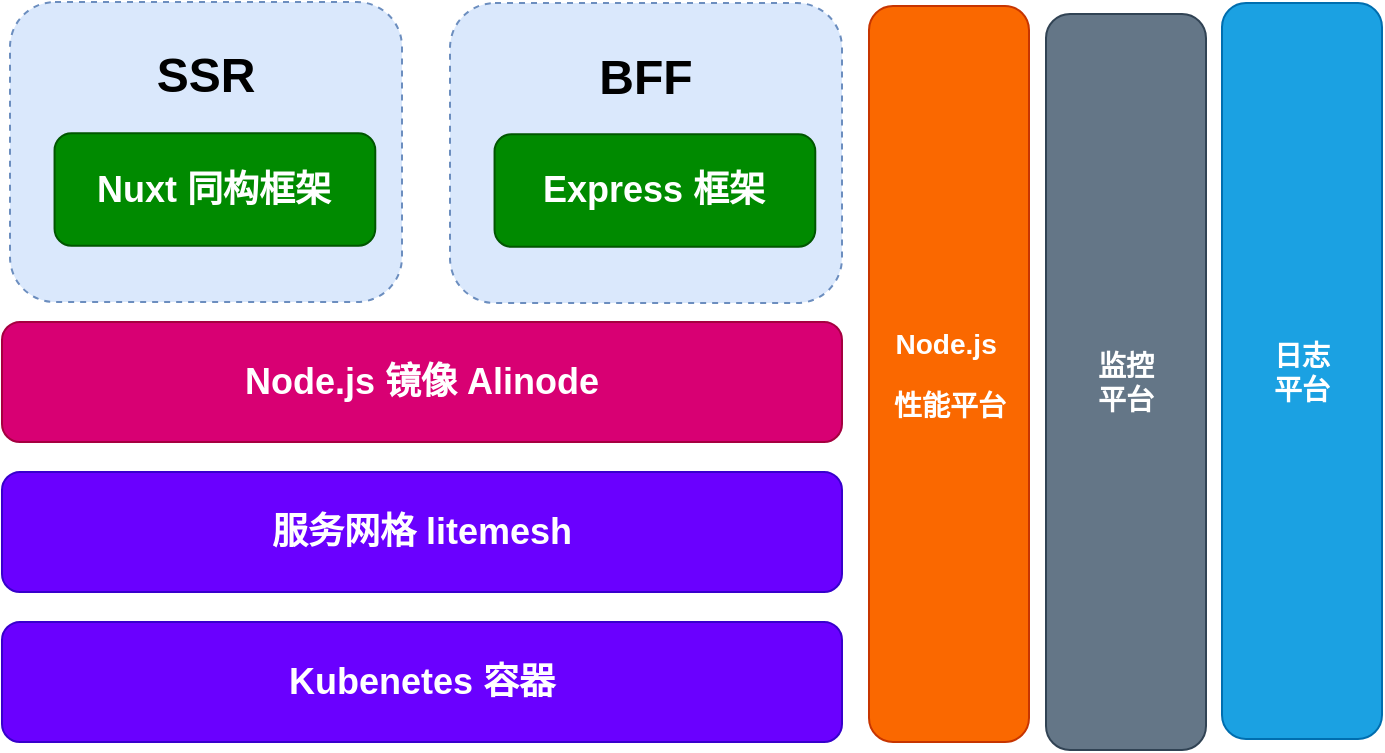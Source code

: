<mxfile version="10.9.0" type="github"><diagram id="OUCoznL8n8EdZLyZkUdb" name="第 1 页"><mxGraphModel dx="758" dy="548" grid="1" gridSize="10" guides="1" tooltips="1" connect="1" arrows="1" fold="1" page="1" pageScale="1" pageWidth="827" pageHeight="1169" math="0" shadow="0"><root><mxCell id="0"/><mxCell id="1" parent="0"/><mxCell id="jFOmpRYieve7oaD9NPmM-1" value="&lt;h2&gt;Kubenetes 容器&lt;/h2&gt;" style="rounded=1;whiteSpace=wrap;html=1;strokeColor=#3700CC;fillColor=#6a00ff;fontColor=#ffffff;" vertex="1" parent="1"><mxGeometry x="90" y="480" width="420" height="60" as="geometry"/></mxCell><mxCell id="jFOmpRYieve7oaD9NPmM-3" value="&lt;h2&gt;Node.js 镜像 Alinode&lt;/h2&gt;" style="rounded=1;whiteSpace=wrap;html=1;strokeColor=#A50040;fillColor=#d80073;fontColor=#ffffff;" vertex="1" parent="1"><mxGeometry x="90" y="330" width="420" height="60" as="geometry"/></mxCell><mxCell id="jFOmpRYieve7oaD9NPmM-4" value="&lt;h2&gt;服务网格 litemesh&lt;/h2&gt;" style="rounded=1;whiteSpace=wrap;html=1;strokeColor=#3700CC;fillColor=#6a00ff;fontColor=#ffffff;" vertex="1" parent="1"><mxGeometry x="90" y="405" width="420" height="60" as="geometry"/></mxCell><mxCell id="jFOmpRYieve7oaD9NPmM-11" value="" style="group" vertex="1" connectable="0" parent="1"><mxGeometry x="94" y="170" width="196" height="150" as="geometry"/></mxCell><mxCell id="jFOmpRYieve7oaD9NPmM-7" value="&lt;h1&gt;SSR&lt;/h1&gt;" style="rounded=1;whiteSpace=wrap;html=1;dashed=1;strokeColor=#6c8ebf;fillColor=#dae8fc;verticalAlign=top;" vertex="1" parent="jFOmpRYieve7oaD9NPmM-11"><mxGeometry width="196.0" height="150" as="geometry"/></mxCell><mxCell id="jFOmpRYieve7oaD9NPmM-5" value="&lt;h2&gt;Nuxt 同构框架&lt;/h2&gt;" style="rounded=1;whiteSpace=wrap;html=1;strokeColor=#005700;fillColor=#008a00;fontColor=#ffffff;" vertex="1" parent="jFOmpRYieve7oaD9NPmM-11"><mxGeometry x="22.273" y="65.625" width="160.364" height="56.25" as="geometry"/></mxCell><mxCell id="jFOmpRYieve7oaD9NPmM-15" value="" style="group" vertex="1" connectable="0" parent="1"><mxGeometry x="314" y="170.5" width="196" height="150" as="geometry"/></mxCell><mxCell id="jFOmpRYieve7oaD9NPmM-16" value="&lt;h1&gt;BFF&lt;/h1&gt;" style="rounded=1;whiteSpace=wrap;html=1;dashed=1;strokeColor=#6c8ebf;fillColor=#dae8fc;verticalAlign=top;" vertex="1" parent="jFOmpRYieve7oaD9NPmM-15"><mxGeometry width="196.0" height="150" as="geometry"/></mxCell><mxCell id="jFOmpRYieve7oaD9NPmM-17" value="&lt;h2&gt;Express 框架&lt;/h2&gt;" style="rounded=1;whiteSpace=wrap;html=1;strokeColor=#005700;fillColor=#008a00;fontColor=#ffffff;" vertex="1" parent="jFOmpRYieve7oaD9NPmM-15"><mxGeometry x="22.273" y="65.625" width="160.364" height="56.25" as="geometry"/></mxCell><mxCell id="jFOmpRYieve7oaD9NPmM-18" value="&lt;h3&gt;Node.js&amp;nbsp;&lt;/h3&gt;&lt;h3&gt;性能平台&lt;/h3&gt;" style="rounded=1;whiteSpace=wrap;html=1;strokeColor=#C73500;fillColor=#fa6800;fontColor=#ffffff;" vertex="1" parent="1"><mxGeometry x="523.5" y="172" width="80" height="368" as="geometry"/></mxCell><mxCell id="jFOmpRYieve7oaD9NPmM-21" value="&lt;h3&gt;监控&lt;br&gt;平台&lt;/h3&gt;" style="rounded=1;whiteSpace=wrap;html=1;strokeColor=#314354;fillColor=#647687;fontColor=#ffffff;" vertex="1" parent="1"><mxGeometry x="612" y="176" width="80" height="368" as="geometry"/></mxCell><mxCell id="jFOmpRYieve7oaD9NPmM-22" value="&lt;h3&gt;日志&lt;br&gt;平台&lt;/h3&gt;" style="rounded=1;whiteSpace=wrap;html=1;strokeColor=#006EAF;fillColor=#1ba1e2;fontColor=#ffffff;" vertex="1" parent="1"><mxGeometry x="700" y="170.5" width="80" height="368" as="geometry"/></mxCell></root></mxGraphModel></diagram></mxfile>